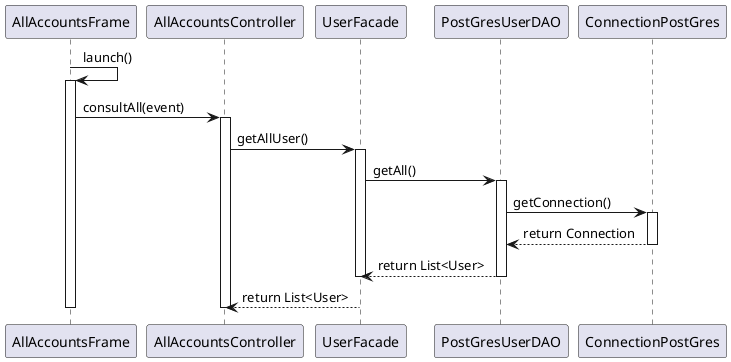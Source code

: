 

@startuml consultAll

AllAccountsFrame -> AllAccountsFrame : launch()
activate AllAccountsFrame

AllAccountsFrame -> AllAccountsController: consultAll(event)
activate AllAccountsController

AllAccountsController -> UserFacade: getAllUser()
activate UserFacade

UserFacade -> PostGresUserDAO : getAll()
activate PostGresUserDAO

PostGresUserDAO -> ConnectionPostGres : getConnection()
activate ConnectionPostGres
ConnectionPostGres --> PostGresUserDAO : return Connection
deactivate ConnectionPostGres
PostGresUserDAO --> UserFacade : return List<User>
deactivate PostGresUserDAO
deactivate UserFacade

UserFacade --> AllAccountsController : return List<User>
deactivate AllAccountsController
deactivate AllAccountsFrame

@enduml
